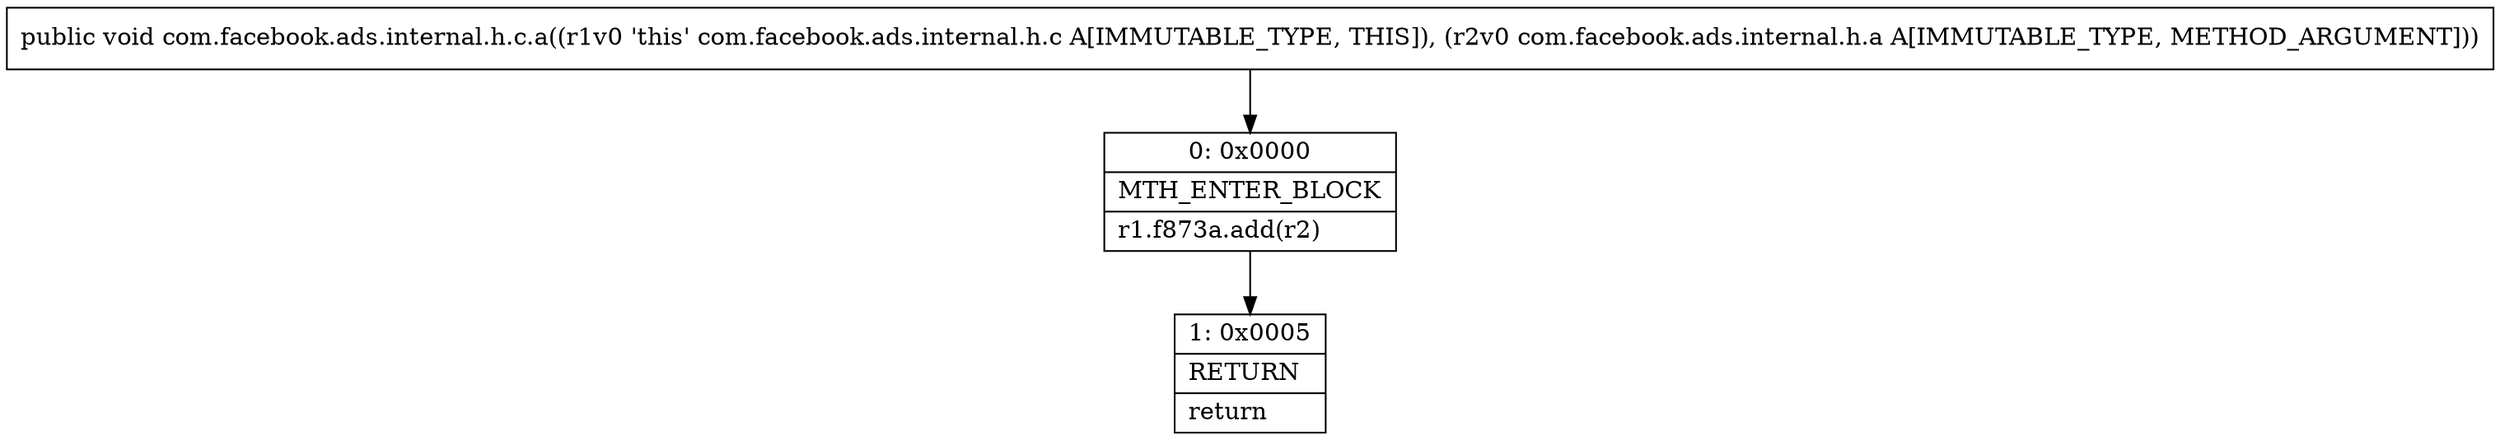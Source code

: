 digraph "CFG forcom.facebook.ads.internal.h.c.a(Lcom\/facebook\/ads\/internal\/h\/a;)V" {
Node_0 [shape=record,label="{0\:\ 0x0000|MTH_ENTER_BLOCK\l|r1.f873a.add(r2)\l}"];
Node_1 [shape=record,label="{1\:\ 0x0005|RETURN\l|return\l}"];
MethodNode[shape=record,label="{public void com.facebook.ads.internal.h.c.a((r1v0 'this' com.facebook.ads.internal.h.c A[IMMUTABLE_TYPE, THIS]), (r2v0 com.facebook.ads.internal.h.a A[IMMUTABLE_TYPE, METHOD_ARGUMENT])) }"];
MethodNode -> Node_0;
Node_0 -> Node_1;
}

